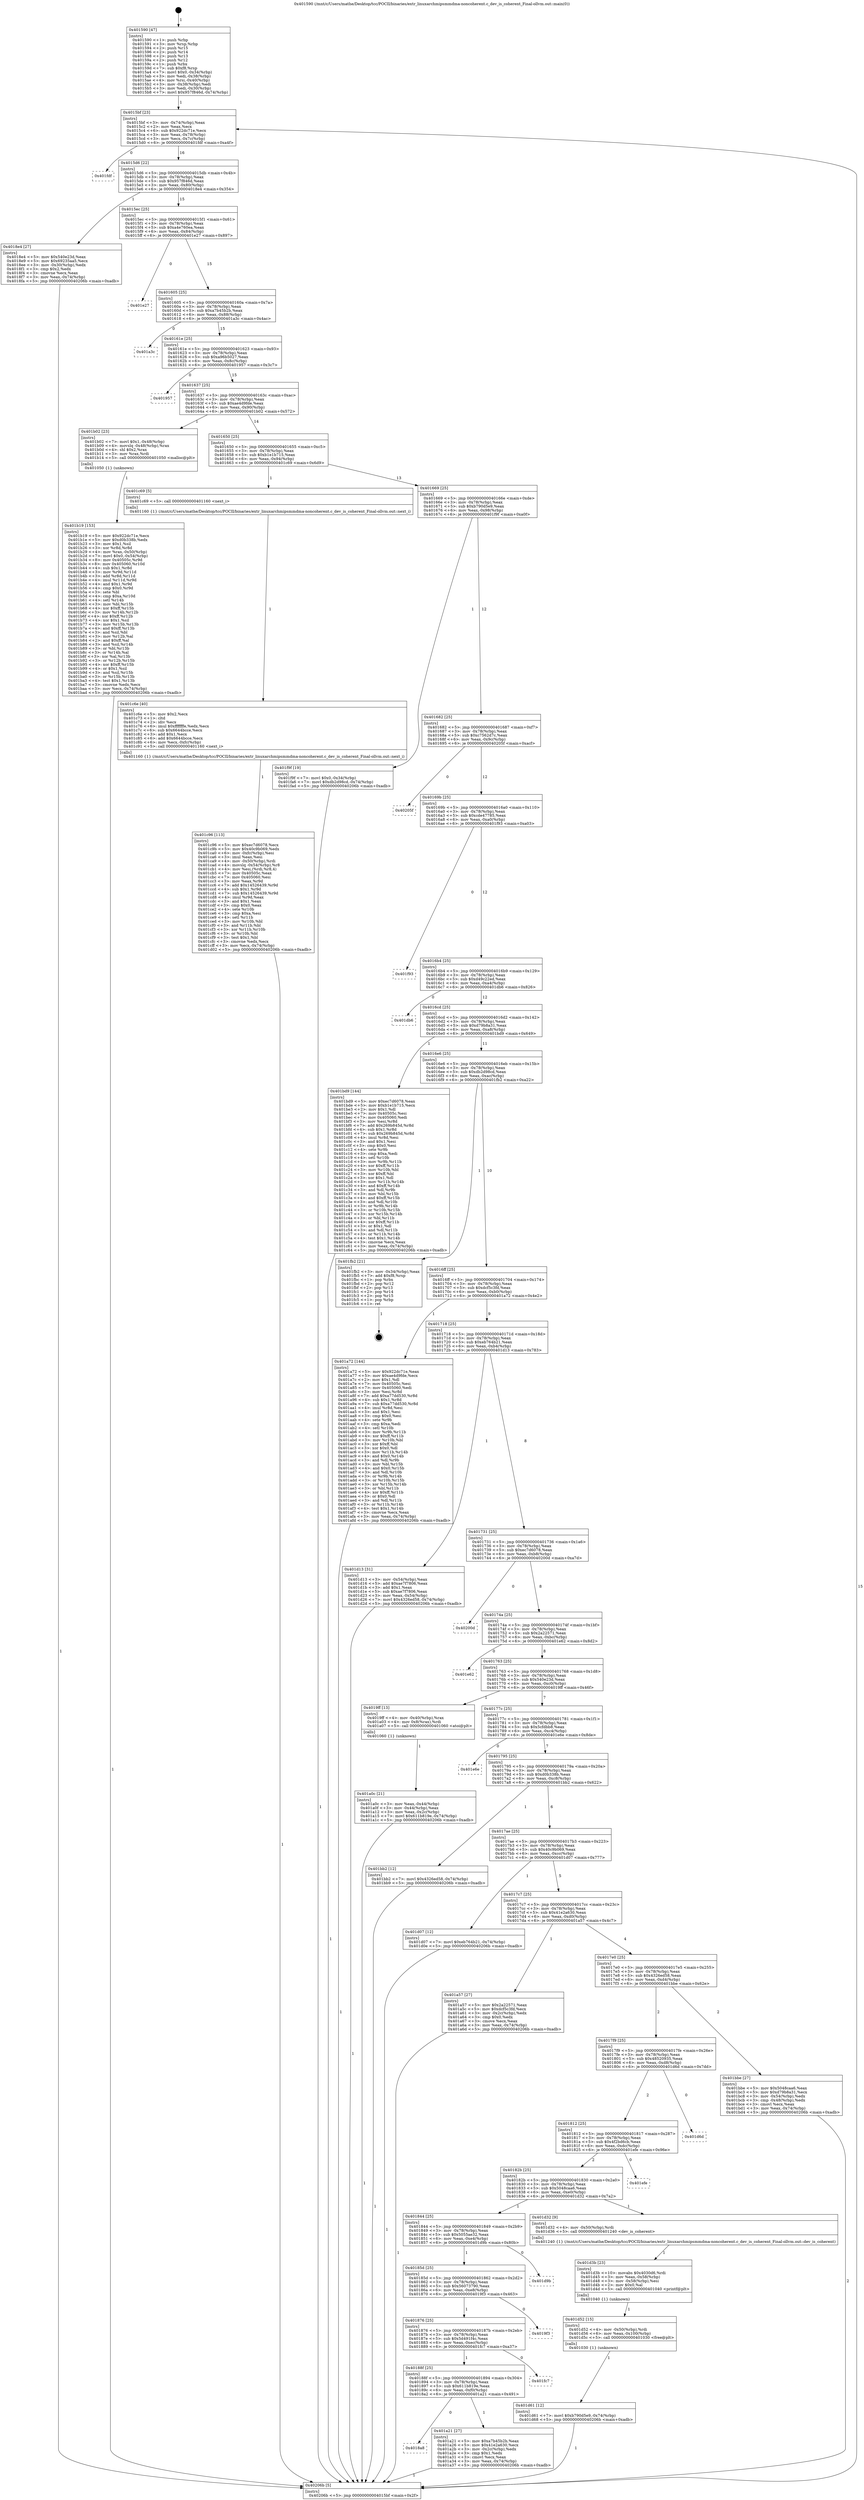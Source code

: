 digraph "0x401590" {
  label = "0x401590 (/mnt/c/Users/mathe/Desktop/tcc/POCII/binaries/extr_linuxarchmipsmmdma-noncoherent.c_dev_is_coherent_Final-ollvm.out::main(0))"
  labelloc = "t"
  node[shape=record]

  Entry [label="",width=0.3,height=0.3,shape=circle,fillcolor=black,style=filled]
  "0x4015bf" [label="{
     0x4015bf [23]\l
     | [instrs]\l
     &nbsp;&nbsp;0x4015bf \<+3\>: mov -0x74(%rbp),%eax\l
     &nbsp;&nbsp;0x4015c2 \<+2\>: mov %eax,%ecx\l
     &nbsp;&nbsp;0x4015c4 \<+6\>: sub $0x922dc71e,%ecx\l
     &nbsp;&nbsp;0x4015ca \<+3\>: mov %eax,-0x78(%rbp)\l
     &nbsp;&nbsp;0x4015cd \<+3\>: mov %ecx,-0x7c(%rbp)\l
     &nbsp;&nbsp;0x4015d0 \<+6\>: je 0000000000401fdf \<main+0xa4f\>\l
  }"]
  "0x401fdf" [label="{
     0x401fdf\l
  }", style=dashed]
  "0x4015d6" [label="{
     0x4015d6 [22]\l
     | [instrs]\l
     &nbsp;&nbsp;0x4015d6 \<+5\>: jmp 00000000004015db \<main+0x4b\>\l
     &nbsp;&nbsp;0x4015db \<+3\>: mov -0x78(%rbp),%eax\l
     &nbsp;&nbsp;0x4015de \<+5\>: sub $0x957f846d,%eax\l
     &nbsp;&nbsp;0x4015e3 \<+3\>: mov %eax,-0x80(%rbp)\l
     &nbsp;&nbsp;0x4015e6 \<+6\>: je 00000000004018e4 \<main+0x354\>\l
  }"]
  Exit [label="",width=0.3,height=0.3,shape=circle,fillcolor=black,style=filled,peripheries=2]
  "0x4018e4" [label="{
     0x4018e4 [27]\l
     | [instrs]\l
     &nbsp;&nbsp;0x4018e4 \<+5\>: mov $0x540e23d,%eax\l
     &nbsp;&nbsp;0x4018e9 \<+5\>: mov $0x69235aa5,%ecx\l
     &nbsp;&nbsp;0x4018ee \<+3\>: mov -0x30(%rbp),%edx\l
     &nbsp;&nbsp;0x4018f1 \<+3\>: cmp $0x2,%edx\l
     &nbsp;&nbsp;0x4018f4 \<+3\>: cmovne %ecx,%eax\l
     &nbsp;&nbsp;0x4018f7 \<+3\>: mov %eax,-0x74(%rbp)\l
     &nbsp;&nbsp;0x4018fa \<+5\>: jmp 000000000040206b \<main+0xadb\>\l
  }"]
  "0x4015ec" [label="{
     0x4015ec [25]\l
     | [instrs]\l
     &nbsp;&nbsp;0x4015ec \<+5\>: jmp 00000000004015f1 \<main+0x61\>\l
     &nbsp;&nbsp;0x4015f1 \<+3\>: mov -0x78(%rbp),%eax\l
     &nbsp;&nbsp;0x4015f4 \<+5\>: sub $0xa4e760ea,%eax\l
     &nbsp;&nbsp;0x4015f9 \<+6\>: mov %eax,-0x84(%rbp)\l
     &nbsp;&nbsp;0x4015ff \<+6\>: je 0000000000401e27 \<main+0x897\>\l
  }"]
  "0x40206b" [label="{
     0x40206b [5]\l
     | [instrs]\l
     &nbsp;&nbsp;0x40206b \<+5\>: jmp 00000000004015bf \<main+0x2f\>\l
  }"]
  "0x401590" [label="{
     0x401590 [47]\l
     | [instrs]\l
     &nbsp;&nbsp;0x401590 \<+1\>: push %rbp\l
     &nbsp;&nbsp;0x401591 \<+3\>: mov %rsp,%rbp\l
     &nbsp;&nbsp;0x401594 \<+2\>: push %r15\l
     &nbsp;&nbsp;0x401596 \<+2\>: push %r14\l
     &nbsp;&nbsp;0x401598 \<+2\>: push %r13\l
     &nbsp;&nbsp;0x40159a \<+2\>: push %r12\l
     &nbsp;&nbsp;0x40159c \<+1\>: push %rbx\l
     &nbsp;&nbsp;0x40159d \<+7\>: sub $0xf8,%rsp\l
     &nbsp;&nbsp;0x4015a4 \<+7\>: movl $0x0,-0x34(%rbp)\l
     &nbsp;&nbsp;0x4015ab \<+3\>: mov %edi,-0x38(%rbp)\l
     &nbsp;&nbsp;0x4015ae \<+4\>: mov %rsi,-0x40(%rbp)\l
     &nbsp;&nbsp;0x4015b2 \<+3\>: mov -0x38(%rbp),%edi\l
     &nbsp;&nbsp;0x4015b5 \<+3\>: mov %edi,-0x30(%rbp)\l
     &nbsp;&nbsp;0x4015b8 \<+7\>: movl $0x957f846d,-0x74(%rbp)\l
  }"]
  "0x401d61" [label="{
     0x401d61 [12]\l
     | [instrs]\l
     &nbsp;&nbsp;0x401d61 \<+7\>: movl $0xb790d5e9,-0x74(%rbp)\l
     &nbsp;&nbsp;0x401d68 \<+5\>: jmp 000000000040206b \<main+0xadb\>\l
  }"]
  "0x401e27" [label="{
     0x401e27\l
  }", style=dashed]
  "0x401605" [label="{
     0x401605 [25]\l
     | [instrs]\l
     &nbsp;&nbsp;0x401605 \<+5\>: jmp 000000000040160a \<main+0x7a\>\l
     &nbsp;&nbsp;0x40160a \<+3\>: mov -0x78(%rbp),%eax\l
     &nbsp;&nbsp;0x40160d \<+5\>: sub $0xa7b45b2b,%eax\l
     &nbsp;&nbsp;0x401612 \<+6\>: mov %eax,-0x88(%rbp)\l
     &nbsp;&nbsp;0x401618 \<+6\>: je 0000000000401a3c \<main+0x4ac\>\l
  }"]
  "0x401d52" [label="{
     0x401d52 [15]\l
     | [instrs]\l
     &nbsp;&nbsp;0x401d52 \<+4\>: mov -0x50(%rbp),%rdi\l
     &nbsp;&nbsp;0x401d56 \<+6\>: mov %eax,-0x100(%rbp)\l
     &nbsp;&nbsp;0x401d5c \<+5\>: call 0000000000401030 \<free@plt\>\l
     | [calls]\l
     &nbsp;&nbsp;0x401030 \{1\} (unknown)\l
  }"]
  "0x401a3c" [label="{
     0x401a3c\l
  }", style=dashed]
  "0x40161e" [label="{
     0x40161e [25]\l
     | [instrs]\l
     &nbsp;&nbsp;0x40161e \<+5\>: jmp 0000000000401623 \<main+0x93\>\l
     &nbsp;&nbsp;0x401623 \<+3\>: mov -0x78(%rbp),%eax\l
     &nbsp;&nbsp;0x401626 \<+5\>: sub $0xa96b5027,%eax\l
     &nbsp;&nbsp;0x40162b \<+6\>: mov %eax,-0x8c(%rbp)\l
     &nbsp;&nbsp;0x401631 \<+6\>: je 0000000000401957 \<main+0x3c7\>\l
  }"]
  "0x401d3b" [label="{
     0x401d3b [23]\l
     | [instrs]\l
     &nbsp;&nbsp;0x401d3b \<+10\>: movabs $0x4030d6,%rdi\l
     &nbsp;&nbsp;0x401d45 \<+3\>: mov %eax,-0x58(%rbp)\l
     &nbsp;&nbsp;0x401d48 \<+3\>: mov -0x58(%rbp),%esi\l
     &nbsp;&nbsp;0x401d4b \<+2\>: mov $0x0,%al\l
     &nbsp;&nbsp;0x401d4d \<+5\>: call 0000000000401040 \<printf@plt\>\l
     | [calls]\l
     &nbsp;&nbsp;0x401040 \{1\} (unknown)\l
  }"]
  "0x401957" [label="{
     0x401957\l
  }", style=dashed]
  "0x401637" [label="{
     0x401637 [25]\l
     | [instrs]\l
     &nbsp;&nbsp;0x401637 \<+5\>: jmp 000000000040163c \<main+0xac\>\l
     &nbsp;&nbsp;0x40163c \<+3\>: mov -0x78(%rbp),%eax\l
     &nbsp;&nbsp;0x40163f \<+5\>: sub $0xae4d9fde,%eax\l
     &nbsp;&nbsp;0x401644 \<+6\>: mov %eax,-0x90(%rbp)\l
     &nbsp;&nbsp;0x40164a \<+6\>: je 0000000000401b02 \<main+0x572\>\l
  }"]
  "0x401c96" [label="{
     0x401c96 [113]\l
     | [instrs]\l
     &nbsp;&nbsp;0x401c96 \<+5\>: mov $0xec7d6078,%ecx\l
     &nbsp;&nbsp;0x401c9b \<+5\>: mov $0x40c9b069,%edx\l
     &nbsp;&nbsp;0x401ca0 \<+6\>: mov -0xfc(%rbp),%esi\l
     &nbsp;&nbsp;0x401ca6 \<+3\>: imul %eax,%esi\l
     &nbsp;&nbsp;0x401ca9 \<+4\>: mov -0x50(%rbp),%rdi\l
     &nbsp;&nbsp;0x401cad \<+4\>: movslq -0x54(%rbp),%r8\l
     &nbsp;&nbsp;0x401cb1 \<+4\>: mov %esi,(%rdi,%r8,4)\l
     &nbsp;&nbsp;0x401cb5 \<+7\>: mov 0x40505c,%eax\l
     &nbsp;&nbsp;0x401cbc \<+7\>: mov 0x405060,%esi\l
     &nbsp;&nbsp;0x401cc3 \<+3\>: mov %eax,%r9d\l
     &nbsp;&nbsp;0x401cc6 \<+7\>: add $0x14526439,%r9d\l
     &nbsp;&nbsp;0x401ccd \<+4\>: sub $0x1,%r9d\l
     &nbsp;&nbsp;0x401cd1 \<+7\>: sub $0x14526439,%r9d\l
     &nbsp;&nbsp;0x401cd8 \<+4\>: imul %r9d,%eax\l
     &nbsp;&nbsp;0x401cdc \<+3\>: and $0x1,%eax\l
     &nbsp;&nbsp;0x401cdf \<+3\>: cmp $0x0,%eax\l
     &nbsp;&nbsp;0x401ce2 \<+4\>: sete %r10b\l
     &nbsp;&nbsp;0x401ce6 \<+3\>: cmp $0xa,%esi\l
     &nbsp;&nbsp;0x401ce9 \<+4\>: setl %r11b\l
     &nbsp;&nbsp;0x401ced \<+3\>: mov %r10b,%bl\l
     &nbsp;&nbsp;0x401cf0 \<+3\>: and %r11b,%bl\l
     &nbsp;&nbsp;0x401cf3 \<+3\>: xor %r11b,%r10b\l
     &nbsp;&nbsp;0x401cf6 \<+3\>: or %r10b,%bl\l
     &nbsp;&nbsp;0x401cf9 \<+3\>: test $0x1,%bl\l
     &nbsp;&nbsp;0x401cfc \<+3\>: cmovne %edx,%ecx\l
     &nbsp;&nbsp;0x401cff \<+3\>: mov %ecx,-0x74(%rbp)\l
     &nbsp;&nbsp;0x401d02 \<+5\>: jmp 000000000040206b \<main+0xadb\>\l
  }"]
  "0x401b02" [label="{
     0x401b02 [23]\l
     | [instrs]\l
     &nbsp;&nbsp;0x401b02 \<+7\>: movl $0x1,-0x48(%rbp)\l
     &nbsp;&nbsp;0x401b09 \<+4\>: movslq -0x48(%rbp),%rax\l
     &nbsp;&nbsp;0x401b0d \<+4\>: shl $0x2,%rax\l
     &nbsp;&nbsp;0x401b11 \<+3\>: mov %rax,%rdi\l
     &nbsp;&nbsp;0x401b14 \<+5\>: call 0000000000401050 \<malloc@plt\>\l
     | [calls]\l
     &nbsp;&nbsp;0x401050 \{1\} (unknown)\l
  }"]
  "0x401650" [label="{
     0x401650 [25]\l
     | [instrs]\l
     &nbsp;&nbsp;0x401650 \<+5\>: jmp 0000000000401655 \<main+0xc5\>\l
     &nbsp;&nbsp;0x401655 \<+3\>: mov -0x78(%rbp),%eax\l
     &nbsp;&nbsp;0x401658 \<+5\>: sub $0xb1e1b715,%eax\l
     &nbsp;&nbsp;0x40165d \<+6\>: mov %eax,-0x94(%rbp)\l
     &nbsp;&nbsp;0x401663 \<+6\>: je 0000000000401c69 \<main+0x6d9\>\l
  }"]
  "0x401c6e" [label="{
     0x401c6e [40]\l
     | [instrs]\l
     &nbsp;&nbsp;0x401c6e \<+5\>: mov $0x2,%ecx\l
     &nbsp;&nbsp;0x401c73 \<+1\>: cltd\l
     &nbsp;&nbsp;0x401c74 \<+2\>: idiv %ecx\l
     &nbsp;&nbsp;0x401c76 \<+6\>: imul $0xfffffffe,%edx,%ecx\l
     &nbsp;&nbsp;0x401c7c \<+6\>: sub $0x6644bcce,%ecx\l
     &nbsp;&nbsp;0x401c82 \<+3\>: add $0x1,%ecx\l
     &nbsp;&nbsp;0x401c85 \<+6\>: add $0x6644bcce,%ecx\l
     &nbsp;&nbsp;0x401c8b \<+6\>: mov %ecx,-0xfc(%rbp)\l
     &nbsp;&nbsp;0x401c91 \<+5\>: call 0000000000401160 \<next_i\>\l
     | [calls]\l
     &nbsp;&nbsp;0x401160 \{1\} (/mnt/c/Users/mathe/Desktop/tcc/POCII/binaries/extr_linuxarchmipsmmdma-noncoherent.c_dev_is_coherent_Final-ollvm.out::next_i)\l
  }"]
  "0x401c69" [label="{
     0x401c69 [5]\l
     | [instrs]\l
     &nbsp;&nbsp;0x401c69 \<+5\>: call 0000000000401160 \<next_i\>\l
     | [calls]\l
     &nbsp;&nbsp;0x401160 \{1\} (/mnt/c/Users/mathe/Desktop/tcc/POCII/binaries/extr_linuxarchmipsmmdma-noncoherent.c_dev_is_coherent_Final-ollvm.out::next_i)\l
  }"]
  "0x401669" [label="{
     0x401669 [25]\l
     | [instrs]\l
     &nbsp;&nbsp;0x401669 \<+5\>: jmp 000000000040166e \<main+0xde\>\l
     &nbsp;&nbsp;0x40166e \<+3\>: mov -0x78(%rbp),%eax\l
     &nbsp;&nbsp;0x401671 \<+5\>: sub $0xb790d5e9,%eax\l
     &nbsp;&nbsp;0x401676 \<+6\>: mov %eax,-0x98(%rbp)\l
     &nbsp;&nbsp;0x40167c \<+6\>: je 0000000000401f9f \<main+0xa0f\>\l
  }"]
  "0x401b19" [label="{
     0x401b19 [153]\l
     | [instrs]\l
     &nbsp;&nbsp;0x401b19 \<+5\>: mov $0x922dc71e,%ecx\l
     &nbsp;&nbsp;0x401b1e \<+5\>: mov $0xd0b338b,%edx\l
     &nbsp;&nbsp;0x401b23 \<+3\>: mov $0x1,%sil\l
     &nbsp;&nbsp;0x401b26 \<+3\>: xor %r8d,%r8d\l
     &nbsp;&nbsp;0x401b29 \<+4\>: mov %rax,-0x50(%rbp)\l
     &nbsp;&nbsp;0x401b2d \<+7\>: movl $0x0,-0x54(%rbp)\l
     &nbsp;&nbsp;0x401b34 \<+8\>: mov 0x40505c,%r9d\l
     &nbsp;&nbsp;0x401b3c \<+8\>: mov 0x405060,%r10d\l
     &nbsp;&nbsp;0x401b44 \<+4\>: sub $0x1,%r8d\l
     &nbsp;&nbsp;0x401b48 \<+3\>: mov %r9d,%r11d\l
     &nbsp;&nbsp;0x401b4b \<+3\>: add %r8d,%r11d\l
     &nbsp;&nbsp;0x401b4e \<+4\>: imul %r11d,%r9d\l
     &nbsp;&nbsp;0x401b52 \<+4\>: and $0x1,%r9d\l
     &nbsp;&nbsp;0x401b56 \<+4\>: cmp $0x0,%r9d\l
     &nbsp;&nbsp;0x401b5a \<+3\>: sete %bl\l
     &nbsp;&nbsp;0x401b5d \<+4\>: cmp $0xa,%r10d\l
     &nbsp;&nbsp;0x401b61 \<+4\>: setl %r14b\l
     &nbsp;&nbsp;0x401b65 \<+3\>: mov %bl,%r15b\l
     &nbsp;&nbsp;0x401b68 \<+4\>: xor $0xff,%r15b\l
     &nbsp;&nbsp;0x401b6c \<+3\>: mov %r14b,%r12b\l
     &nbsp;&nbsp;0x401b6f \<+4\>: xor $0xff,%r12b\l
     &nbsp;&nbsp;0x401b73 \<+4\>: xor $0x1,%sil\l
     &nbsp;&nbsp;0x401b77 \<+3\>: mov %r15b,%r13b\l
     &nbsp;&nbsp;0x401b7a \<+4\>: and $0xff,%r13b\l
     &nbsp;&nbsp;0x401b7e \<+3\>: and %sil,%bl\l
     &nbsp;&nbsp;0x401b81 \<+3\>: mov %r12b,%al\l
     &nbsp;&nbsp;0x401b84 \<+2\>: and $0xff,%al\l
     &nbsp;&nbsp;0x401b86 \<+3\>: and %sil,%r14b\l
     &nbsp;&nbsp;0x401b89 \<+3\>: or %bl,%r13b\l
     &nbsp;&nbsp;0x401b8c \<+3\>: or %r14b,%al\l
     &nbsp;&nbsp;0x401b8f \<+3\>: xor %al,%r13b\l
     &nbsp;&nbsp;0x401b92 \<+3\>: or %r12b,%r15b\l
     &nbsp;&nbsp;0x401b95 \<+4\>: xor $0xff,%r15b\l
     &nbsp;&nbsp;0x401b99 \<+4\>: or $0x1,%sil\l
     &nbsp;&nbsp;0x401b9d \<+3\>: and %sil,%r15b\l
     &nbsp;&nbsp;0x401ba0 \<+3\>: or %r15b,%r13b\l
     &nbsp;&nbsp;0x401ba3 \<+4\>: test $0x1,%r13b\l
     &nbsp;&nbsp;0x401ba7 \<+3\>: cmovne %edx,%ecx\l
     &nbsp;&nbsp;0x401baa \<+3\>: mov %ecx,-0x74(%rbp)\l
     &nbsp;&nbsp;0x401bad \<+5\>: jmp 000000000040206b \<main+0xadb\>\l
  }"]
  "0x401f9f" [label="{
     0x401f9f [19]\l
     | [instrs]\l
     &nbsp;&nbsp;0x401f9f \<+7\>: movl $0x0,-0x34(%rbp)\l
     &nbsp;&nbsp;0x401fa6 \<+7\>: movl $0xdb2d98cd,-0x74(%rbp)\l
     &nbsp;&nbsp;0x401fad \<+5\>: jmp 000000000040206b \<main+0xadb\>\l
  }"]
  "0x401682" [label="{
     0x401682 [25]\l
     | [instrs]\l
     &nbsp;&nbsp;0x401682 \<+5\>: jmp 0000000000401687 \<main+0xf7\>\l
     &nbsp;&nbsp;0x401687 \<+3\>: mov -0x78(%rbp),%eax\l
     &nbsp;&nbsp;0x40168a \<+5\>: sub $0xc7562d7c,%eax\l
     &nbsp;&nbsp;0x40168f \<+6\>: mov %eax,-0x9c(%rbp)\l
     &nbsp;&nbsp;0x401695 \<+6\>: je 000000000040205f \<main+0xacf\>\l
  }"]
  "0x4018a8" [label="{
     0x4018a8\l
  }", style=dashed]
  "0x40205f" [label="{
     0x40205f\l
  }", style=dashed]
  "0x40169b" [label="{
     0x40169b [25]\l
     | [instrs]\l
     &nbsp;&nbsp;0x40169b \<+5\>: jmp 00000000004016a0 \<main+0x110\>\l
     &nbsp;&nbsp;0x4016a0 \<+3\>: mov -0x78(%rbp),%eax\l
     &nbsp;&nbsp;0x4016a3 \<+5\>: sub $0xcde47785,%eax\l
     &nbsp;&nbsp;0x4016a8 \<+6\>: mov %eax,-0xa0(%rbp)\l
     &nbsp;&nbsp;0x4016ae \<+6\>: je 0000000000401f93 \<main+0xa03\>\l
  }"]
  "0x401a21" [label="{
     0x401a21 [27]\l
     | [instrs]\l
     &nbsp;&nbsp;0x401a21 \<+5\>: mov $0xa7b45b2b,%eax\l
     &nbsp;&nbsp;0x401a26 \<+5\>: mov $0x41e2a630,%ecx\l
     &nbsp;&nbsp;0x401a2b \<+3\>: mov -0x2c(%rbp),%edx\l
     &nbsp;&nbsp;0x401a2e \<+3\>: cmp $0x1,%edx\l
     &nbsp;&nbsp;0x401a31 \<+3\>: cmovl %ecx,%eax\l
     &nbsp;&nbsp;0x401a34 \<+3\>: mov %eax,-0x74(%rbp)\l
     &nbsp;&nbsp;0x401a37 \<+5\>: jmp 000000000040206b \<main+0xadb\>\l
  }"]
  "0x401f93" [label="{
     0x401f93\l
  }", style=dashed]
  "0x4016b4" [label="{
     0x4016b4 [25]\l
     | [instrs]\l
     &nbsp;&nbsp;0x4016b4 \<+5\>: jmp 00000000004016b9 \<main+0x129\>\l
     &nbsp;&nbsp;0x4016b9 \<+3\>: mov -0x78(%rbp),%eax\l
     &nbsp;&nbsp;0x4016bc \<+5\>: sub $0xd49c22ed,%eax\l
     &nbsp;&nbsp;0x4016c1 \<+6\>: mov %eax,-0xa4(%rbp)\l
     &nbsp;&nbsp;0x4016c7 \<+6\>: je 0000000000401db6 \<main+0x826\>\l
  }"]
  "0x40188f" [label="{
     0x40188f [25]\l
     | [instrs]\l
     &nbsp;&nbsp;0x40188f \<+5\>: jmp 0000000000401894 \<main+0x304\>\l
     &nbsp;&nbsp;0x401894 \<+3\>: mov -0x78(%rbp),%eax\l
     &nbsp;&nbsp;0x401897 \<+5\>: sub $0x611b819e,%eax\l
     &nbsp;&nbsp;0x40189c \<+6\>: mov %eax,-0xf0(%rbp)\l
     &nbsp;&nbsp;0x4018a2 \<+6\>: je 0000000000401a21 \<main+0x491\>\l
  }"]
  "0x401db6" [label="{
     0x401db6\l
  }", style=dashed]
  "0x4016cd" [label="{
     0x4016cd [25]\l
     | [instrs]\l
     &nbsp;&nbsp;0x4016cd \<+5\>: jmp 00000000004016d2 \<main+0x142\>\l
     &nbsp;&nbsp;0x4016d2 \<+3\>: mov -0x78(%rbp),%eax\l
     &nbsp;&nbsp;0x4016d5 \<+5\>: sub $0xd79b8a31,%eax\l
     &nbsp;&nbsp;0x4016da \<+6\>: mov %eax,-0xa8(%rbp)\l
     &nbsp;&nbsp;0x4016e0 \<+6\>: je 0000000000401bd9 \<main+0x649\>\l
  }"]
  "0x401fc7" [label="{
     0x401fc7\l
  }", style=dashed]
  "0x401bd9" [label="{
     0x401bd9 [144]\l
     | [instrs]\l
     &nbsp;&nbsp;0x401bd9 \<+5\>: mov $0xec7d6078,%eax\l
     &nbsp;&nbsp;0x401bde \<+5\>: mov $0xb1e1b715,%ecx\l
     &nbsp;&nbsp;0x401be3 \<+2\>: mov $0x1,%dl\l
     &nbsp;&nbsp;0x401be5 \<+7\>: mov 0x40505c,%esi\l
     &nbsp;&nbsp;0x401bec \<+7\>: mov 0x405060,%edi\l
     &nbsp;&nbsp;0x401bf3 \<+3\>: mov %esi,%r8d\l
     &nbsp;&nbsp;0x401bf6 \<+7\>: add $0x269b845d,%r8d\l
     &nbsp;&nbsp;0x401bfd \<+4\>: sub $0x1,%r8d\l
     &nbsp;&nbsp;0x401c01 \<+7\>: sub $0x269b845d,%r8d\l
     &nbsp;&nbsp;0x401c08 \<+4\>: imul %r8d,%esi\l
     &nbsp;&nbsp;0x401c0c \<+3\>: and $0x1,%esi\l
     &nbsp;&nbsp;0x401c0f \<+3\>: cmp $0x0,%esi\l
     &nbsp;&nbsp;0x401c12 \<+4\>: sete %r9b\l
     &nbsp;&nbsp;0x401c16 \<+3\>: cmp $0xa,%edi\l
     &nbsp;&nbsp;0x401c19 \<+4\>: setl %r10b\l
     &nbsp;&nbsp;0x401c1d \<+3\>: mov %r9b,%r11b\l
     &nbsp;&nbsp;0x401c20 \<+4\>: xor $0xff,%r11b\l
     &nbsp;&nbsp;0x401c24 \<+3\>: mov %r10b,%bl\l
     &nbsp;&nbsp;0x401c27 \<+3\>: xor $0xff,%bl\l
     &nbsp;&nbsp;0x401c2a \<+3\>: xor $0x1,%dl\l
     &nbsp;&nbsp;0x401c2d \<+3\>: mov %r11b,%r14b\l
     &nbsp;&nbsp;0x401c30 \<+4\>: and $0xff,%r14b\l
     &nbsp;&nbsp;0x401c34 \<+3\>: and %dl,%r9b\l
     &nbsp;&nbsp;0x401c37 \<+3\>: mov %bl,%r15b\l
     &nbsp;&nbsp;0x401c3a \<+4\>: and $0xff,%r15b\l
     &nbsp;&nbsp;0x401c3e \<+3\>: and %dl,%r10b\l
     &nbsp;&nbsp;0x401c41 \<+3\>: or %r9b,%r14b\l
     &nbsp;&nbsp;0x401c44 \<+3\>: or %r10b,%r15b\l
     &nbsp;&nbsp;0x401c47 \<+3\>: xor %r15b,%r14b\l
     &nbsp;&nbsp;0x401c4a \<+3\>: or %bl,%r11b\l
     &nbsp;&nbsp;0x401c4d \<+4\>: xor $0xff,%r11b\l
     &nbsp;&nbsp;0x401c51 \<+3\>: or $0x1,%dl\l
     &nbsp;&nbsp;0x401c54 \<+3\>: and %dl,%r11b\l
     &nbsp;&nbsp;0x401c57 \<+3\>: or %r11b,%r14b\l
     &nbsp;&nbsp;0x401c5a \<+4\>: test $0x1,%r14b\l
     &nbsp;&nbsp;0x401c5e \<+3\>: cmovne %ecx,%eax\l
     &nbsp;&nbsp;0x401c61 \<+3\>: mov %eax,-0x74(%rbp)\l
     &nbsp;&nbsp;0x401c64 \<+5\>: jmp 000000000040206b \<main+0xadb\>\l
  }"]
  "0x4016e6" [label="{
     0x4016e6 [25]\l
     | [instrs]\l
     &nbsp;&nbsp;0x4016e6 \<+5\>: jmp 00000000004016eb \<main+0x15b\>\l
     &nbsp;&nbsp;0x4016eb \<+3\>: mov -0x78(%rbp),%eax\l
     &nbsp;&nbsp;0x4016ee \<+5\>: sub $0xdb2d98cd,%eax\l
     &nbsp;&nbsp;0x4016f3 \<+6\>: mov %eax,-0xac(%rbp)\l
     &nbsp;&nbsp;0x4016f9 \<+6\>: je 0000000000401fb2 \<main+0xa22\>\l
  }"]
  "0x401876" [label="{
     0x401876 [25]\l
     | [instrs]\l
     &nbsp;&nbsp;0x401876 \<+5\>: jmp 000000000040187b \<main+0x2eb\>\l
     &nbsp;&nbsp;0x40187b \<+3\>: mov -0x78(%rbp),%eax\l
     &nbsp;&nbsp;0x40187e \<+5\>: sub $0x5d491f4c,%eax\l
     &nbsp;&nbsp;0x401883 \<+6\>: mov %eax,-0xec(%rbp)\l
     &nbsp;&nbsp;0x401889 \<+6\>: je 0000000000401fc7 \<main+0xa37\>\l
  }"]
  "0x401fb2" [label="{
     0x401fb2 [21]\l
     | [instrs]\l
     &nbsp;&nbsp;0x401fb2 \<+3\>: mov -0x34(%rbp),%eax\l
     &nbsp;&nbsp;0x401fb5 \<+7\>: add $0xf8,%rsp\l
     &nbsp;&nbsp;0x401fbc \<+1\>: pop %rbx\l
     &nbsp;&nbsp;0x401fbd \<+2\>: pop %r12\l
     &nbsp;&nbsp;0x401fbf \<+2\>: pop %r13\l
     &nbsp;&nbsp;0x401fc1 \<+2\>: pop %r14\l
     &nbsp;&nbsp;0x401fc3 \<+2\>: pop %r15\l
     &nbsp;&nbsp;0x401fc5 \<+1\>: pop %rbp\l
     &nbsp;&nbsp;0x401fc6 \<+1\>: ret\l
  }"]
  "0x4016ff" [label="{
     0x4016ff [25]\l
     | [instrs]\l
     &nbsp;&nbsp;0x4016ff \<+5\>: jmp 0000000000401704 \<main+0x174\>\l
     &nbsp;&nbsp;0x401704 \<+3\>: mov -0x78(%rbp),%eax\l
     &nbsp;&nbsp;0x401707 \<+5\>: sub $0xdcf5c3fd,%eax\l
     &nbsp;&nbsp;0x40170c \<+6\>: mov %eax,-0xb0(%rbp)\l
     &nbsp;&nbsp;0x401712 \<+6\>: je 0000000000401a72 \<main+0x4e2\>\l
  }"]
  "0x4019f3" [label="{
     0x4019f3\l
  }", style=dashed]
  "0x401a72" [label="{
     0x401a72 [144]\l
     | [instrs]\l
     &nbsp;&nbsp;0x401a72 \<+5\>: mov $0x922dc71e,%eax\l
     &nbsp;&nbsp;0x401a77 \<+5\>: mov $0xae4d9fde,%ecx\l
     &nbsp;&nbsp;0x401a7c \<+2\>: mov $0x1,%dl\l
     &nbsp;&nbsp;0x401a7e \<+7\>: mov 0x40505c,%esi\l
     &nbsp;&nbsp;0x401a85 \<+7\>: mov 0x405060,%edi\l
     &nbsp;&nbsp;0x401a8c \<+3\>: mov %esi,%r8d\l
     &nbsp;&nbsp;0x401a8f \<+7\>: add $0xa77dd530,%r8d\l
     &nbsp;&nbsp;0x401a96 \<+4\>: sub $0x1,%r8d\l
     &nbsp;&nbsp;0x401a9a \<+7\>: sub $0xa77dd530,%r8d\l
     &nbsp;&nbsp;0x401aa1 \<+4\>: imul %r8d,%esi\l
     &nbsp;&nbsp;0x401aa5 \<+3\>: and $0x1,%esi\l
     &nbsp;&nbsp;0x401aa8 \<+3\>: cmp $0x0,%esi\l
     &nbsp;&nbsp;0x401aab \<+4\>: sete %r9b\l
     &nbsp;&nbsp;0x401aaf \<+3\>: cmp $0xa,%edi\l
     &nbsp;&nbsp;0x401ab2 \<+4\>: setl %r10b\l
     &nbsp;&nbsp;0x401ab6 \<+3\>: mov %r9b,%r11b\l
     &nbsp;&nbsp;0x401ab9 \<+4\>: xor $0xff,%r11b\l
     &nbsp;&nbsp;0x401abd \<+3\>: mov %r10b,%bl\l
     &nbsp;&nbsp;0x401ac0 \<+3\>: xor $0xff,%bl\l
     &nbsp;&nbsp;0x401ac3 \<+3\>: xor $0x0,%dl\l
     &nbsp;&nbsp;0x401ac6 \<+3\>: mov %r11b,%r14b\l
     &nbsp;&nbsp;0x401ac9 \<+4\>: and $0x0,%r14b\l
     &nbsp;&nbsp;0x401acd \<+3\>: and %dl,%r9b\l
     &nbsp;&nbsp;0x401ad0 \<+3\>: mov %bl,%r15b\l
     &nbsp;&nbsp;0x401ad3 \<+4\>: and $0x0,%r15b\l
     &nbsp;&nbsp;0x401ad7 \<+3\>: and %dl,%r10b\l
     &nbsp;&nbsp;0x401ada \<+3\>: or %r9b,%r14b\l
     &nbsp;&nbsp;0x401add \<+3\>: or %r10b,%r15b\l
     &nbsp;&nbsp;0x401ae0 \<+3\>: xor %r15b,%r14b\l
     &nbsp;&nbsp;0x401ae3 \<+3\>: or %bl,%r11b\l
     &nbsp;&nbsp;0x401ae6 \<+4\>: xor $0xff,%r11b\l
     &nbsp;&nbsp;0x401aea \<+3\>: or $0x0,%dl\l
     &nbsp;&nbsp;0x401aed \<+3\>: and %dl,%r11b\l
     &nbsp;&nbsp;0x401af0 \<+3\>: or %r11b,%r14b\l
     &nbsp;&nbsp;0x401af3 \<+4\>: test $0x1,%r14b\l
     &nbsp;&nbsp;0x401af7 \<+3\>: cmovne %ecx,%eax\l
     &nbsp;&nbsp;0x401afa \<+3\>: mov %eax,-0x74(%rbp)\l
     &nbsp;&nbsp;0x401afd \<+5\>: jmp 000000000040206b \<main+0xadb\>\l
  }"]
  "0x401718" [label="{
     0x401718 [25]\l
     | [instrs]\l
     &nbsp;&nbsp;0x401718 \<+5\>: jmp 000000000040171d \<main+0x18d\>\l
     &nbsp;&nbsp;0x40171d \<+3\>: mov -0x78(%rbp),%eax\l
     &nbsp;&nbsp;0x401720 \<+5\>: sub $0xeb764b21,%eax\l
     &nbsp;&nbsp;0x401725 \<+6\>: mov %eax,-0xb4(%rbp)\l
     &nbsp;&nbsp;0x40172b \<+6\>: je 0000000000401d13 \<main+0x783\>\l
  }"]
  "0x40185d" [label="{
     0x40185d [25]\l
     | [instrs]\l
     &nbsp;&nbsp;0x40185d \<+5\>: jmp 0000000000401862 \<main+0x2d2\>\l
     &nbsp;&nbsp;0x401862 \<+3\>: mov -0x78(%rbp),%eax\l
     &nbsp;&nbsp;0x401865 \<+5\>: sub $0x56073790,%eax\l
     &nbsp;&nbsp;0x40186a \<+6\>: mov %eax,-0xe8(%rbp)\l
     &nbsp;&nbsp;0x401870 \<+6\>: je 00000000004019f3 \<main+0x463\>\l
  }"]
  "0x401d13" [label="{
     0x401d13 [31]\l
     | [instrs]\l
     &nbsp;&nbsp;0x401d13 \<+3\>: mov -0x54(%rbp),%eax\l
     &nbsp;&nbsp;0x401d16 \<+5\>: add $0xae7f7806,%eax\l
     &nbsp;&nbsp;0x401d1b \<+3\>: add $0x1,%eax\l
     &nbsp;&nbsp;0x401d1e \<+5\>: sub $0xae7f7806,%eax\l
     &nbsp;&nbsp;0x401d23 \<+3\>: mov %eax,-0x54(%rbp)\l
     &nbsp;&nbsp;0x401d26 \<+7\>: movl $0x4326ed58,-0x74(%rbp)\l
     &nbsp;&nbsp;0x401d2d \<+5\>: jmp 000000000040206b \<main+0xadb\>\l
  }"]
  "0x401731" [label="{
     0x401731 [25]\l
     | [instrs]\l
     &nbsp;&nbsp;0x401731 \<+5\>: jmp 0000000000401736 \<main+0x1a6\>\l
     &nbsp;&nbsp;0x401736 \<+3\>: mov -0x78(%rbp),%eax\l
     &nbsp;&nbsp;0x401739 \<+5\>: sub $0xec7d6078,%eax\l
     &nbsp;&nbsp;0x40173e \<+6\>: mov %eax,-0xb8(%rbp)\l
     &nbsp;&nbsp;0x401744 \<+6\>: je 000000000040200d \<main+0xa7d\>\l
  }"]
  "0x401d9b" [label="{
     0x401d9b\l
  }", style=dashed]
  "0x40200d" [label="{
     0x40200d\l
  }", style=dashed]
  "0x40174a" [label="{
     0x40174a [25]\l
     | [instrs]\l
     &nbsp;&nbsp;0x40174a \<+5\>: jmp 000000000040174f \<main+0x1bf\>\l
     &nbsp;&nbsp;0x40174f \<+3\>: mov -0x78(%rbp),%eax\l
     &nbsp;&nbsp;0x401752 \<+5\>: sub $0x2a22571,%eax\l
     &nbsp;&nbsp;0x401757 \<+6\>: mov %eax,-0xbc(%rbp)\l
     &nbsp;&nbsp;0x40175d \<+6\>: je 0000000000401e62 \<main+0x8d2\>\l
  }"]
  "0x401844" [label="{
     0x401844 [25]\l
     | [instrs]\l
     &nbsp;&nbsp;0x401844 \<+5\>: jmp 0000000000401849 \<main+0x2b9\>\l
     &nbsp;&nbsp;0x401849 \<+3\>: mov -0x78(%rbp),%eax\l
     &nbsp;&nbsp;0x40184c \<+5\>: sub $0x5055ae32,%eax\l
     &nbsp;&nbsp;0x401851 \<+6\>: mov %eax,-0xe4(%rbp)\l
     &nbsp;&nbsp;0x401857 \<+6\>: je 0000000000401d9b \<main+0x80b\>\l
  }"]
  "0x401e62" [label="{
     0x401e62\l
  }", style=dashed]
  "0x401763" [label="{
     0x401763 [25]\l
     | [instrs]\l
     &nbsp;&nbsp;0x401763 \<+5\>: jmp 0000000000401768 \<main+0x1d8\>\l
     &nbsp;&nbsp;0x401768 \<+3\>: mov -0x78(%rbp),%eax\l
     &nbsp;&nbsp;0x40176b \<+5\>: sub $0x540e23d,%eax\l
     &nbsp;&nbsp;0x401770 \<+6\>: mov %eax,-0xc0(%rbp)\l
     &nbsp;&nbsp;0x401776 \<+6\>: je 00000000004019ff \<main+0x46f\>\l
  }"]
  "0x401d32" [label="{
     0x401d32 [9]\l
     | [instrs]\l
     &nbsp;&nbsp;0x401d32 \<+4\>: mov -0x50(%rbp),%rdi\l
     &nbsp;&nbsp;0x401d36 \<+5\>: call 0000000000401240 \<dev_is_coherent\>\l
     | [calls]\l
     &nbsp;&nbsp;0x401240 \{1\} (/mnt/c/Users/mathe/Desktop/tcc/POCII/binaries/extr_linuxarchmipsmmdma-noncoherent.c_dev_is_coherent_Final-ollvm.out::dev_is_coherent)\l
  }"]
  "0x4019ff" [label="{
     0x4019ff [13]\l
     | [instrs]\l
     &nbsp;&nbsp;0x4019ff \<+4\>: mov -0x40(%rbp),%rax\l
     &nbsp;&nbsp;0x401a03 \<+4\>: mov 0x8(%rax),%rdi\l
     &nbsp;&nbsp;0x401a07 \<+5\>: call 0000000000401060 \<atoi@plt\>\l
     | [calls]\l
     &nbsp;&nbsp;0x401060 \{1\} (unknown)\l
  }"]
  "0x40177c" [label="{
     0x40177c [25]\l
     | [instrs]\l
     &nbsp;&nbsp;0x40177c \<+5\>: jmp 0000000000401781 \<main+0x1f1\>\l
     &nbsp;&nbsp;0x401781 \<+3\>: mov -0x78(%rbp),%eax\l
     &nbsp;&nbsp;0x401784 \<+5\>: sub $0x5cfdbb8,%eax\l
     &nbsp;&nbsp;0x401789 \<+6\>: mov %eax,-0xc4(%rbp)\l
     &nbsp;&nbsp;0x40178f \<+6\>: je 0000000000401e6e \<main+0x8de\>\l
  }"]
  "0x401a0c" [label="{
     0x401a0c [21]\l
     | [instrs]\l
     &nbsp;&nbsp;0x401a0c \<+3\>: mov %eax,-0x44(%rbp)\l
     &nbsp;&nbsp;0x401a0f \<+3\>: mov -0x44(%rbp),%eax\l
     &nbsp;&nbsp;0x401a12 \<+3\>: mov %eax,-0x2c(%rbp)\l
     &nbsp;&nbsp;0x401a15 \<+7\>: movl $0x611b819e,-0x74(%rbp)\l
     &nbsp;&nbsp;0x401a1c \<+5\>: jmp 000000000040206b \<main+0xadb\>\l
  }"]
  "0x40182b" [label="{
     0x40182b [25]\l
     | [instrs]\l
     &nbsp;&nbsp;0x40182b \<+5\>: jmp 0000000000401830 \<main+0x2a0\>\l
     &nbsp;&nbsp;0x401830 \<+3\>: mov -0x78(%rbp),%eax\l
     &nbsp;&nbsp;0x401833 \<+5\>: sub $0x5048caa6,%eax\l
     &nbsp;&nbsp;0x401838 \<+6\>: mov %eax,-0xe0(%rbp)\l
     &nbsp;&nbsp;0x40183e \<+6\>: je 0000000000401d32 \<main+0x7a2\>\l
  }"]
  "0x401e6e" [label="{
     0x401e6e\l
  }", style=dashed]
  "0x401795" [label="{
     0x401795 [25]\l
     | [instrs]\l
     &nbsp;&nbsp;0x401795 \<+5\>: jmp 000000000040179a \<main+0x20a\>\l
     &nbsp;&nbsp;0x40179a \<+3\>: mov -0x78(%rbp),%eax\l
     &nbsp;&nbsp;0x40179d \<+5\>: sub $0xd0b338b,%eax\l
     &nbsp;&nbsp;0x4017a2 \<+6\>: mov %eax,-0xc8(%rbp)\l
     &nbsp;&nbsp;0x4017a8 \<+6\>: je 0000000000401bb2 \<main+0x622\>\l
  }"]
  "0x401efe" [label="{
     0x401efe\l
  }", style=dashed]
  "0x401bb2" [label="{
     0x401bb2 [12]\l
     | [instrs]\l
     &nbsp;&nbsp;0x401bb2 \<+7\>: movl $0x4326ed58,-0x74(%rbp)\l
     &nbsp;&nbsp;0x401bb9 \<+5\>: jmp 000000000040206b \<main+0xadb\>\l
  }"]
  "0x4017ae" [label="{
     0x4017ae [25]\l
     | [instrs]\l
     &nbsp;&nbsp;0x4017ae \<+5\>: jmp 00000000004017b3 \<main+0x223\>\l
     &nbsp;&nbsp;0x4017b3 \<+3\>: mov -0x78(%rbp),%eax\l
     &nbsp;&nbsp;0x4017b6 \<+5\>: sub $0x40c9b069,%eax\l
     &nbsp;&nbsp;0x4017bb \<+6\>: mov %eax,-0xcc(%rbp)\l
     &nbsp;&nbsp;0x4017c1 \<+6\>: je 0000000000401d07 \<main+0x777\>\l
  }"]
  "0x401812" [label="{
     0x401812 [25]\l
     | [instrs]\l
     &nbsp;&nbsp;0x401812 \<+5\>: jmp 0000000000401817 \<main+0x287\>\l
     &nbsp;&nbsp;0x401817 \<+3\>: mov -0x78(%rbp),%eax\l
     &nbsp;&nbsp;0x40181a \<+5\>: sub $0x4f2bd6cb,%eax\l
     &nbsp;&nbsp;0x40181f \<+6\>: mov %eax,-0xdc(%rbp)\l
     &nbsp;&nbsp;0x401825 \<+6\>: je 0000000000401efe \<main+0x96e\>\l
  }"]
  "0x401d07" [label="{
     0x401d07 [12]\l
     | [instrs]\l
     &nbsp;&nbsp;0x401d07 \<+7\>: movl $0xeb764b21,-0x74(%rbp)\l
     &nbsp;&nbsp;0x401d0e \<+5\>: jmp 000000000040206b \<main+0xadb\>\l
  }"]
  "0x4017c7" [label="{
     0x4017c7 [25]\l
     | [instrs]\l
     &nbsp;&nbsp;0x4017c7 \<+5\>: jmp 00000000004017cc \<main+0x23c\>\l
     &nbsp;&nbsp;0x4017cc \<+3\>: mov -0x78(%rbp),%eax\l
     &nbsp;&nbsp;0x4017cf \<+5\>: sub $0x41e2a630,%eax\l
     &nbsp;&nbsp;0x4017d4 \<+6\>: mov %eax,-0xd0(%rbp)\l
     &nbsp;&nbsp;0x4017da \<+6\>: je 0000000000401a57 \<main+0x4c7\>\l
  }"]
  "0x401d6d" [label="{
     0x401d6d\l
  }", style=dashed]
  "0x401a57" [label="{
     0x401a57 [27]\l
     | [instrs]\l
     &nbsp;&nbsp;0x401a57 \<+5\>: mov $0x2a22571,%eax\l
     &nbsp;&nbsp;0x401a5c \<+5\>: mov $0xdcf5c3fd,%ecx\l
     &nbsp;&nbsp;0x401a61 \<+3\>: mov -0x2c(%rbp),%edx\l
     &nbsp;&nbsp;0x401a64 \<+3\>: cmp $0x0,%edx\l
     &nbsp;&nbsp;0x401a67 \<+3\>: cmove %ecx,%eax\l
     &nbsp;&nbsp;0x401a6a \<+3\>: mov %eax,-0x74(%rbp)\l
     &nbsp;&nbsp;0x401a6d \<+5\>: jmp 000000000040206b \<main+0xadb\>\l
  }"]
  "0x4017e0" [label="{
     0x4017e0 [25]\l
     | [instrs]\l
     &nbsp;&nbsp;0x4017e0 \<+5\>: jmp 00000000004017e5 \<main+0x255\>\l
     &nbsp;&nbsp;0x4017e5 \<+3\>: mov -0x78(%rbp),%eax\l
     &nbsp;&nbsp;0x4017e8 \<+5\>: sub $0x4326ed58,%eax\l
     &nbsp;&nbsp;0x4017ed \<+6\>: mov %eax,-0xd4(%rbp)\l
     &nbsp;&nbsp;0x4017f3 \<+6\>: je 0000000000401bbe \<main+0x62e\>\l
  }"]
  "0x4017f9" [label="{
     0x4017f9 [25]\l
     | [instrs]\l
     &nbsp;&nbsp;0x4017f9 \<+5\>: jmp 00000000004017fe \<main+0x26e\>\l
     &nbsp;&nbsp;0x4017fe \<+3\>: mov -0x78(%rbp),%eax\l
     &nbsp;&nbsp;0x401801 \<+5\>: sub $0x48520935,%eax\l
     &nbsp;&nbsp;0x401806 \<+6\>: mov %eax,-0xd8(%rbp)\l
     &nbsp;&nbsp;0x40180c \<+6\>: je 0000000000401d6d \<main+0x7dd\>\l
  }"]
  "0x401bbe" [label="{
     0x401bbe [27]\l
     | [instrs]\l
     &nbsp;&nbsp;0x401bbe \<+5\>: mov $0x5048caa6,%eax\l
     &nbsp;&nbsp;0x401bc3 \<+5\>: mov $0xd79b8a31,%ecx\l
     &nbsp;&nbsp;0x401bc8 \<+3\>: mov -0x54(%rbp),%edx\l
     &nbsp;&nbsp;0x401bcb \<+3\>: cmp -0x48(%rbp),%edx\l
     &nbsp;&nbsp;0x401bce \<+3\>: cmovl %ecx,%eax\l
     &nbsp;&nbsp;0x401bd1 \<+3\>: mov %eax,-0x74(%rbp)\l
     &nbsp;&nbsp;0x401bd4 \<+5\>: jmp 000000000040206b \<main+0xadb\>\l
  }"]
  Entry -> "0x401590" [label=" 1"]
  "0x4015bf" -> "0x401fdf" [label=" 0"]
  "0x4015bf" -> "0x4015d6" [label=" 16"]
  "0x401fb2" -> Exit [label=" 1"]
  "0x4015d6" -> "0x4018e4" [label=" 1"]
  "0x4015d6" -> "0x4015ec" [label=" 15"]
  "0x4018e4" -> "0x40206b" [label=" 1"]
  "0x401590" -> "0x4015bf" [label=" 1"]
  "0x40206b" -> "0x4015bf" [label=" 15"]
  "0x401f9f" -> "0x40206b" [label=" 1"]
  "0x4015ec" -> "0x401e27" [label=" 0"]
  "0x4015ec" -> "0x401605" [label=" 15"]
  "0x401d61" -> "0x40206b" [label=" 1"]
  "0x401605" -> "0x401a3c" [label=" 0"]
  "0x401605" -> "0x40161e" [label=" 15"]
  "0x401d52" -> "0x401d61" [label=" 1"]
  "0x40161e" -> "0x401957" [label=" 0"]
  "0x40161e" -> "0x401637" [label=" 15"]
  "0x401d3b" -> "0x401d52" [label=" 1"]
  "0x401637" -> "0x401b02" [label=" 1"]
  "0x401637" -> "0x401650" [label=" 14"]
  "0x401d32" -> "0x401d3b" [label=" 1"]
  "0x401650" -> "0x401c69" [label=" 1"]
  "0x401650" -> "0x401669" [label=" 13"]
  "0x401d13" -> "0x40206b" [label=" 1"]
  "0x401669" -> "0x401f9f" [label=" 1"]
  "0x401669" -> "0x401682" [label=" 12"]
  "0x401d07" -> "0x40206b" [label=" 1"]
  "0x401682" -> "0x40205f" [label=" 0"]
  "0x401682" -> "0x40169b" [label=" 12"]
  "0x401c96" -> "0x40206b" [label=" 1"]
  "0x40169b" -> "0x401f93" [label=" 0"]
  "0x40169b" -> "0x4016b4" [label=" 12"]
  "0x401c6e" -> "0x401c96" [label=" 1"]
  "0x4016b4" -> "0x401db6" [label=" 0"]
  "0x4016b4" -> "0x4016cd" [label=" 12"]
  "0x401bd9" -> "0x40206b" [label=" 1"]
  "0x4016cd" -> "0x401bd9" [label=" 1"]
  "0x4016cd" -> "0x4016e6" [label=" 11"]
  "0x401bbe" -> "0x40206b" [label=" 2"]
  "0x4016e6" -> "0x401fb2" [label=" 1"]
  "0x4016e6" -> "0x4016ff" [label=" 10"]
  "0x401b19" -> "0x40206b" [label=" 1"]
  "0x4016ff" -> "0x401a72" [label=" 1"]
  "0x4016ff" -> "0x401718" [label=" 9"]
  "0x401b02" -> "0x401b19" [label=" 1"]
  "0x401718" -> "0x401d13" [label=" 1"]
  "0x401718" -> "0x401731" [label=" 8"]
  "0x401a57" -> "0x40206b" [label=" 1"]
  "0x401731" -> "0x40200d" [label=" 0"]
  "0x401731" -> "0x40174a" [label=" 8"]
  "0x401a21" -> "0x40206b" [label=" 1"]
  "0x40174a" -> "0x401e62" [label=" 0"]
  "0x40174a" -> "0x401763" [label=" 8"]
  "0x40188f" -> "0x401a21" [label=" 1"]
  "0x401763" -> "0x4019ff" [label=" 1"]
  "0x401763" -> "0x40177c" [label=" 7"]
  "0x4019ff" -> "0x401a0c" [label=" 1"]
  "0x401a0c" -> "0x40206b" [label=" 1"]
  "0x401c69" -> "0x401c6e" [label=" 1"]
  "0x40177c" -> "0x401e6e" [label=" 0"]
  "0x40177c" -> "0x401795" [label=" 7"]
  "0x401876" -> "0x401fc7" [label=" 0"]
  "0x401795" -> "0x401bb2" [label=" 1"]
  "0x401795" -> "0x4017ae" [label=" 6"]
  "0x401bb2" -> "0x40206b" [label=" 1"]
  "0x4017ae" -> "0x401d07" [label=" 1"]
  "0x4017ae" -> "0x4017c7" [label=" 5"]
  "0x40185d" -> "0x4019f3" [label=" 0"]
  "0x4017c7" -> "0x401a57" [label=" 1"]
  "0x4017c7" -> "0x4017e0" [label=" 4"]
  "0x401a72" -> "0x40206b" [label=" 1"]
  "0x4017e0" -> "0x401bbe" [label=" 2"]
  "0x4017e0" -> "0x4017f9" [label=" 2"]
  "0x401844" -> "0x40185d" [label=" 1"]
  "0x4017f9" -> "0x401d6d" [label=" 0"]
  "0x4017f9" -> "0x401812" [label=" 2"]
  "0x40185d" -> "0x401876" [label=" 1"]
  "0x401812" -> "0x401efe" [label=" 0"]
  "0x401812" -> "0x40182b" [label=" 2"]
  "0x401876" -> "0x40188f" [label=" 1"]
  "0x40182b" -> "0x401d32" [label=" 1"]
  "0x40182b" -> "0x401844" [label=" 1"]
  "0x40188f" -> "0x4018a8" [label=" 0"]
  "0x401844" -> "0x401d9b" [label=" 0"]
}
